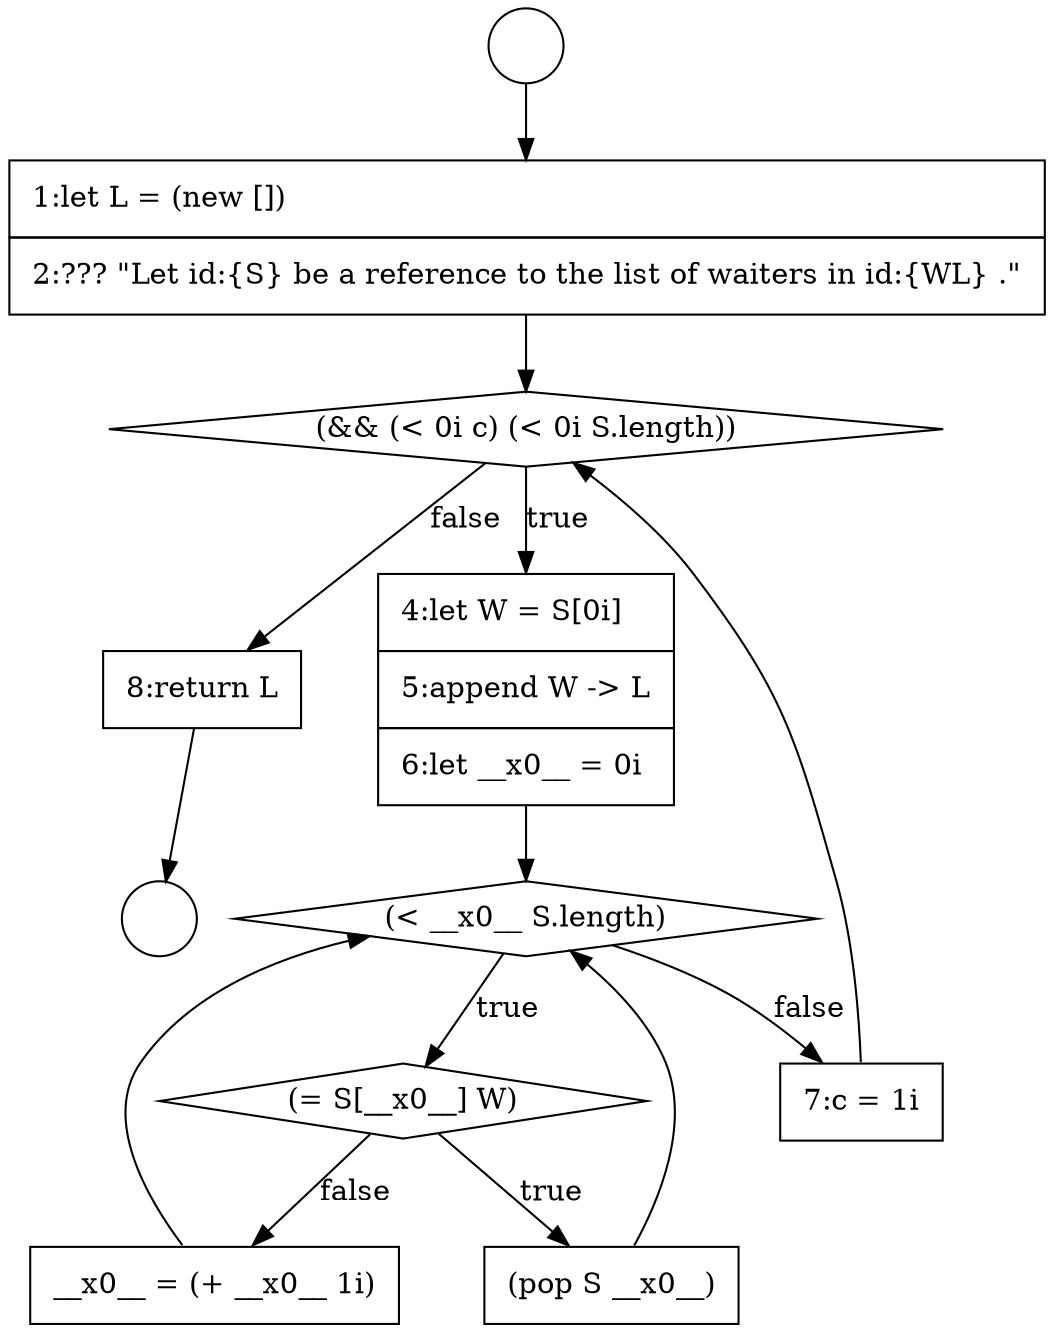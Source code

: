 digraph {
  node15791 [shape=none, margin=0, label=<<font color="black">
    <table border="0" cellborder="1" cellspacing="0" cellpadding="10">
      <tr><td align="left">8:return L</td></tr>
    </table>
  </font>> color="black" fillcolor="white" style=filled]
  node15787 [shape=diamond, label=<<font color="black">(= S[__x0__] W)</font>> color="black" fillcolor="white" style=filled]
  node15784 [shape=diamond, label=<<font color="black">(&amp;&amp; (&lt; 0i c) (&lt; 0i S.length))</font>> color="black" fillcolor="white" style=filled]
  node15788 [shape=none, margin=0, label=<<font color="black">
    <table border="0" cellborder="1" cellspacing="0" cellpadding="10">
      <tr><td align="left">(pop S __x0__)</td></tr>
    </table>
  </font>> color="black" fillcolor="white" style=filled]
  node15783 [shape=none, margin=0, label=<<font color="black">
    <table border="0" cellborder="1" cellspacing="0" cellpadding="10">
      <tr><td align="left">1:let L = (new [])</td></tr>
      <tr><td align="left">2:??? &quot;Let id:{S} be a reference to the list of waiters in id:{WL} .&quot;</td></tr>
    </table>
  </font>> color="black" fillcolor="white" style=filled]
  node15789 [shape=none, margin=0, label=<<font color="black">
    <table border="0" cellborder="1" cellspacing="0" cellpadding="10">
      <tr><td align="left">__x0__ = (+ __x0__ 1i)</td></tr>
    </table>
  </font>> color="black" fillcolor="white" style=filled]
  node15782 [shape=circle label=" " color="black" fillcolor="white" style=filled]
  node15785 [shape=none, margin=0, label=<<font color="black">
    <table border="0" cellborder="1" cellspacing="0" cellpadding="10">
      <tr><td align="left">4:let W = S[0i]</td></tr>
      <tr><td align="left">5:append W -&gt; L</td></tr>
      <tr><td align="left">6:let __x0__ = 0i</td></tr>
    </table>
  </font>> color="black" fillcolor="white" style=filled]
  node15790 [shape=none, margin=0, label=<<font color="black">
    <table border="0" cellborder="1" cellspacing="0" cellpadding="10">
      <tr><td align="left">7:c = 1i</td></tr>
    </table>
  </font>> color="black" fillcolor="white" style=filled]
  node15781 [shape=circle label=" " color="black" fillcolor="white" style=filled]
  node15786 [shape=diamond, label=<<font color="black">(&lt; __x0__ S.length)</font>> color="black" fillcolor="white" style=filled]
  node15791 -> node15782 [ color="black"]
  node15787 -> node15788 [label=<<font color="black">true</font>> color="black"]
  node15787 -> node15789 [label=<<font color="black">false</font>> color="black"]
  node15786 -> node15787 [label=<<font color="black">true</font>> color="black"]
  node15786 -> node15790 [label=<<font color="black">false</font>> color="black"]
  node15781 -> node15783 [ color="black"]
  node15785 -> node15786 [ color="black"]
  node15789 -> node15786 [ color="black"]
  node15783 -> node15784 [ color="black"]
  node15788 -> node15786 [ color="black"]
  node15790 -> node15784 [ color="black"]
  node15784 -> node15785 [label=<<font color="black">true</font>> color="black"]
  node15784 -> node15791 [label=<<font color="black">false</font>> color="black"]
}
